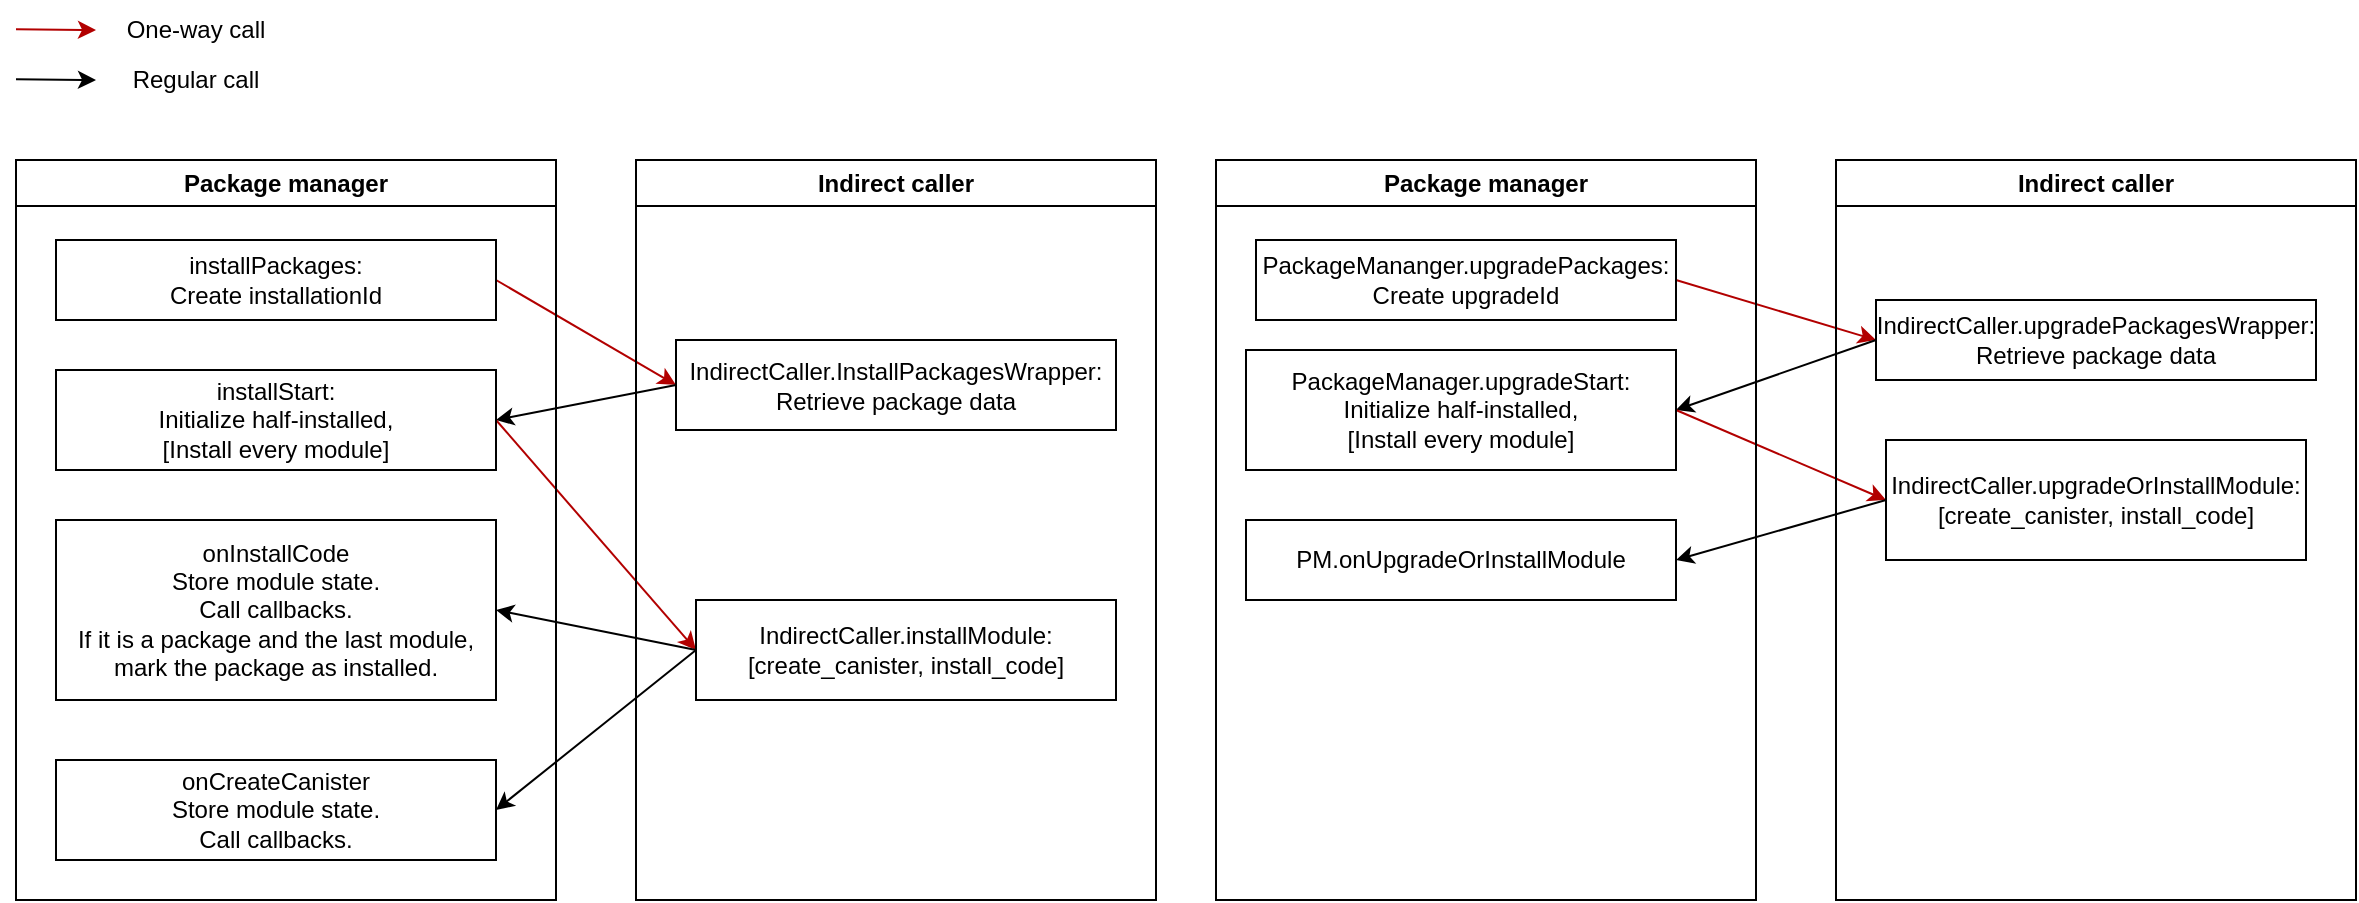 <mxfile version="28.0.4">
  <diagram name="Page-1" id="0-yv6A6n49uS_1keauYF">
    <mxGraphModel dx="1360" dy="756" grid="1" gridSize="10" guides="1" tooltips="1" connect="1" arrows="1" fold="1" page="1" pageScale="1" pageWidth="3300" pageHeight="4681" math="0" shadow="0">
      <root>
        <mxCell id="0" />
        <mxCell id="1" parent="0" />
        <mxCell id="yhu626VlGzJRChlpP-3W-5" value="" style="endArrow=classic;html=1;rounded=0;entryX=0;entryY=0.5;entryDx=0;entryDy=0;exitX=1;exitY=0.5;exitDx=0;exitDy=0;fillColor=#e51400;strokeColor=#B20000;" parent="1" source="yhu626VlGzJRChlpP-3W-2" target="yhu626VlGzJRChlpP-3W-3" edge="1">
          <mxGeometry width="50" height="50" relative="1" as="geometry">
            <mxPoint x="630" y="280" as="sourcePoint" />
            <mxPoint x="680" y="230" as="targetPoint" />
          </mxGeometry>
        </mxCell>
        <mxCell id="yhu626VlGzJRChlpP-3W-8" value="" style="endArrow=classic;html=1;rounded=0;exitX=0;exitY=0.5;exitDx=0;exitDy=0;entryX=1;entryY=0.5;entryDx=0;entryDy=0;" parent="1" source="yhu626VlGzJRChlpP-3W-3" target="yhu626VlGzJRChlpP-3W-7" edge="1">
          <mxGeometry width="50" height="50" relative="1" as="geometry">
            <mxPoint x="730" y="440" as="sourcePoint" />
            <mxPoint x="780" y="390" as="targetPoint" />
          </mxGeometry>
        </mxCell>
        <mxCell id="yhu626VlGzJRChlpP-3W-10" value="" style="endArrow=classic;html=1;rounded=0;exitX=1;exitY=0.5;exitDx=0;exitDy=0;fillColor=#e51400;strokeColor=#B20000;entryX=0;entryY=0.5;entryDx=0;entryDy=0;" parent="1" source="yhu626VlGzJRChlpP-3W-7" target="yhu626VlGzJRChlpP-3W-9" edge="1">
          <mxGeometry width="50" height="50" relative="1" as="geometry">
            <mxPoint x="770" y="500" as="sourcePoint" />
            <mxPoint x="810" y="410" as="targetPoint" />
          </mxGeometry>
        </mxCell>
        <mxCell id="yhu626VlGzJRChlpP-3W-18" value="" style="endArrow=classic;html=1;rounded=0;exitX=0;exitY=0.5;exitDx=0;exitDy=0;entryX=1;entryY=0.5;entryDx=0;entryDy=0;" parent="1" source="yhu626VlGzJRChlpP-3W-9" target="yhu626VlGzJRChlpP-3W-11" edge="1">
          <mxGeometry width="50" height="50" relative="1" as="geometry">
            <mxPoint x="970" y="390" as="sourcePoint" />
            <mxPoint x="1020" y="340" as="targetPoint" />
          </mxGeometry>
        </mxCell>
        <mxCell id="yhu626VlGzJRChlpP-3W-21" value="" style="endArrow=classic;html=1;rounded=0;entryX=1;entryY=0.5;entryDx=0;entryDy=0;exitX=0;exitY=0.5;exitDx=0;exitDy=0;" parent="1" source="yhu626VlGzJRChlpP-3W-9" target="yhu626VlGzJRChlpP-3W-14" edge="1">
          <mxGeometry width="50" height="50" relative="1" as="geometry">
            <mxPoint x="970" y="400" as="sourcePoint" />
            <mxPoint x="1020" y="350" as="targetPoint" />
          </mxGeometry>
        </mxCell>
        <mxCell id="yhu626VlGzJRChlpP-3W-22" value="" style="endArrow=classic;html=1;rounded=0;fillColor=#e51400;strokeColor=#B20000;" parent="1" edge="1">
          <mxGeometry width="50" height="50" relative="1" as="geometry">
            <mxPoint x="40" y="44.66" as="sourcePoint" />
            <mxPoint x="80" y="45" as="targetPoint" />
          </mxGeometry>
        </mxCell>
        <mxCell id="yhu626VlGzJRChlpP-3W-23" value="" style="endArrow=classic;html=1;rounded=0;fillColor=#e51400;strokeColor=#000000;" parent="1" edge="1">
          <mxGeometry width="50" height="50" relative="1" as="geometry">
            <mxPoint x="40" y="69.66" as="sourcePoint" />
            <mxPoint x="80" y="70" as="targetPoint" />
          </mxGeometry>
        </mxCell>
        <mxCell id="yhu626VlGzJRChlpP-3W-24" value="One-way call" style="text;html=1;align=center;verticalAlign=middle;whiteSpace=wrap;rounded=0;" parent="1" vertex="1">
          <mxGeometry x="90" y="30" width="80" height="30" as="geometry" />
        </mxCell>
        <mxCell id="yhu626VlGzJRChlpP-3W-25" value="Regular call" style="text;html=1;align=center;verticalAlign=middle;whiteSpace=wrap;rounded=0;" parent="1" vertex="1">
          <mxGeometry x="90" y="55" width="80" height="30" as="geometry" />
        </mxCell>
        <mxCell id="APH5WXeS6YXflVMqeEUV-16" value="" style="endArrow=classic;html=1;rounded=0;entryX=0;entryY=0.5;entryDx=0;entryDy=0;exitX=1;exitY=0.5;exitDx=0;exitDy=0;fillColor=#e51400;strokeColor=#B20000;" parent="1" source="APH5WXeS6YXflVMqeEUV-14" target="APH5WXeS6YXflVMqeEUV-15" edge="1">
          <mxGeometry width="50" height="50" relative="1" as="geometry">
            <mxPoint x="630" y="620" as="sourcePoint" />
            <mxPoint x="680" y="570" as="targetPoint" />
          </mxGeometry>
        </mxCell>
        <mxCell id="APH5WXeS6YXflVMqeEUV-18" value="" style="endArrow=classic;html=1;rounded=0;entryX=1;entryY=0.5;entryDx=0;entryDy=0;exitX=0;exitY=0.5;exitDx=0;exitDy=0;" parent="1" source="APH5WXeS6YXflVMqeEUV-15" target="APH5WXeS6YXflVMqeEUV-17" edge="1">
          <mxGeometry width="50" height="50" relative="1" as="geometry">
            <mxPoint x="970" y="170" as="sourcePoint" />
            <mxPoint x="780" y="730" as="targetPoint" />
          </mxGeometry>
        </mxCell>
        <mxCell id="APH5WXeS6YXflVMqeEUV-20" value="" style="endArrow=classic;html=1;rounded=0;exitX=1;exitY=0.5;exitDx=0;exitDy=0;fillColor=#e51400;strokeColor=#B20000;entryX=0;entryY=0.5;entryDx=0;entryDy=0;" parent="1" source="APH5WXeS6YXflVMqeEUV-17" edge="1" target="APH5WXeS6YXflVMqeEUV-19">
          <mxGeometry width="50" height="50" relative="1" as="geometry">
            <mxPoint x="770" y="840" as="sourcePoint" />
            <mxPoint x="930" y="260" as="targetPoint" />
          </mxGeometry>
        </mxCell>
        <mxCell id="APH5WXeS6YXflVMqeEUV-25" value="" style="endArrow=classic;html=1;rounded=0;exitX=0;exitY=0.5;exitDx=0;exitDy=0;entryX=1;entryY=0.5;entryDx=0;entryDy=0;" parent="1" source="APH5WXeS6YXflVMqeEUV-19" target="APH5WXeS6YXflVMqeEUV-21" edge="1">
          <mxGeometry width="50" height="50" relative="1" as="geometry">
            <mxPoint x="920" y="510" as="sourcePoint" />
            <mxPoint x="900" y="370" as="targetPoint" />
          </mxGeometry>
        </mxCell>
        <mxCell id="8vLrs7TOPBqVclJcaYAg-3" value="Package manager" style="swimlane;whiteSpace=wrap;html=1;" parent="1" vertex="1">
          <mxGeometry x="40" y="110" width="270" height="370" as="geometry" />
        </mxCell>
        <mxCell id="yhu626VlGzJRChlpP-3W-2" value="installPackages:&lt;br&gt;Create installationId" style="rounded=0;whiteSpace=wrap;html=1;" parent="8vLrs7TOPBqVclJcaYAg-3" vertex="1">
          <mxGeometry x="20" y="40" width="220" height="40" as="geometry" />
        </mxCell>
        <mxCell id="yhu626VlGzJRChlpP-3W-7" value="&lt;div&gt;installStart:&lt;/div&gt;&lt;div&gt;Initialize half-installed,&lt;/div&gt;&lt;div&gt;[Install every module]&lt;/div&gt;" style="rounded=0;whiteSpace=wrap;html=1;" parent="8vLrs7TOPBqVclJcaYAg-3" vertex="1">
          <mxGeometry x="20" y="105" width="220" height="50" as="geometry" />
        </mxCell>
        <mxCell id="yhu626VlGzJRChlpP-3W-14" value="&lt;div&gt;onInstallCode&lt;/div&gt;&lt;div&gt;Store module state.&lt;/div&gt;&lt;div&gt;Call callbacks.&lt;/div&gt;&lt;div&gt;If it is a package and the last module, mark the package as installed.&lt;/div&gt;" style="rounded=0;whiteSpace=wrap;html=1;" parent="8vLrs7TOPBqVclJcaYAg-3" vertex="1">
          <mxGeometry x="20" y="180" width="220" height="90" as="geometry" />
        </mxCell>
        <mxCell id="yhu626VlGzJRChlpP-3W-11" value="&lt;div&gt;onCreateCanister&lt;/div&gt;&lt;div&gt;Store module state.&lt;/div&gt;&lt;div&gt;Call callbacks.&lt;/div&gt;" style="rounded=0;whiteSpace=wrap;html=1;" parent="8vLrs7TOPBqVclJcaYAg-3" vertex="1">
          <mxGeometry x="20" y="300" width="220" height="50" as="geometry" />
        </mxCell>
        <mxCell id="8vLrs7TOPBqVclJcaYAg-7" value="Indirect caller" style="swimlane;whiteSpace=wrap;html=1;" parent="1" vertex="1">
          <mxGeometry x="350" y="110" width="260" height="370" as="geometry" />
        </mxCell>
        <mxCell id="yhu626VlGzJRChlpP-3W-3" value="&lt;div&gt;IndirectCaller.InstallPackagesWrapper:&lt;/div&gt;&lt;div&gt;Retrieve package data&lt;/div&gt;" style="rounded=0;whiteSpace=wrap;html=1;" parent="8vLrs7TOPBqVclJcaYAg-7" vertex="1">
          <mxGeometry x="20" y="90" width="220" height="45" as="geometry" />
        </mxCell>
        <mxCell id="yhu626VlGzJRChlpP-3W-9" value="&lt;div&gt;IndirectCaller.installModule:&lt;/div&gt;&lt;div&gt;[create_canister, install_code]&lt;/div&gt;" style="rounded=0;whiteSpace=wrap;html=1;" parent="8vLrs7TOPBqVclJcaYAg-7" vertex="1">
          <mxGeometry x="30" y="220" width="210" height="50" as="geometry" />
        </mxCell>
        <mxCell id="8vLrs7TOPBqVclJcaYAg-12" value="Package manager" style="swimlane;whiteSpace=wrap;html=1;" parent="1" vertex="1">
          <mxGeometry x="640" y="110" width="270" height="370" as="geometry" />
        </mxCell>
        <mxCell id="APH5WXeS6YXflVMqeEUV-14" value="PackageMananger.upgradePackages:&lt;br&gt;Create upgradeId" style="rounded=0;whiteSpace=wrap;html=1;" parent="8vLrs7TOPBqVclJcaYAg-12" vertex="1">
          <mxGeometry x="20" y="40" width="210" height="40" as="geometry" />
        </mxCell>
        <mxCell id="APH5WXeS6YXflVMqeEUV-17" value="&lt;div&gt;PackageManager.upgradeStart:&lt;/div&gt;&lt;div&gt;Initialize half-installed,&lt;/div&gt;&lt;div&gt;[Install every module]&lt;/div&gt;" style="rounded=0;whiteSpace=wrap;html=1;" parent="8vLrs7TOPBqVclJcaYAg-12" vertex="1">
          <mxGeometry x="15" y="95" width="215" height="60" as="geometry" />
        </mxCell>
        <mxCell id="APH5WXeS6YXflVMqeEUV-21" value="PM.onUpgradeOrInstallModule" style="rounded=0;whiteSpace=wrap;html=1;" parent="8vLrs7TOPBqVclJcaYAg-12" vertex="1">
          <mxGeometry x="15" y="180" width="215" height="40" as="geometry" />
        </mxCell>
        <mxCell id="8vLrs7TOPBqVclJcaYAg-17" value="Indirect caller" style="swimlane;whiteSpace=wrap;html=1;" parent="1" vertex="1">
          <mxGeometry x="950" y="110" width="260" height="370" as="geometry" />
        </mxCell>
        <mxCell id="APH5WXeS6YXflVMqeEUV-15" value="&lt;div&gt;IndirectCaller.upgradePackagesWrapper:&lt;/div&gt;&lt;div&gt;Retrieve package data&lt;/div&gt;" style="rounded=0;whiteSpace=wrap;html=1;" parent="8vLrs7TOPBqVclJcaYAg-17" vertex="1">
          <mxGeometry x="20" y="70" width="220" height="40" as="geometry" />
        </mxCell>
        <mxCell id="APH5WXeS6YXflVMqeEUV-19" value="&lt;div&gt;IndirectCaller.upgradeOrI&lt;span style=&quot;background-color: transparent; color: light-dark(rgb(0, 0, 0), rgb(255, 255, 255));&quot;&gt;nstallModule:&lt;/span&gt;&lt;/div&gt;&lt;div&gt;[create_canister, install_code]&lt;/div&gt;" style="rounded=0;whiteSpace=wrap;html=1;" parent="8vLrs7TOPBqVclJcaYAg-17" vertex="1">
          <mxGeometry x="25" y="140" width="210" height="60" as="geometry" />
        </mxCell>
      </root>
    </mxGraphModel>
  </diagram>
</mxfile>
